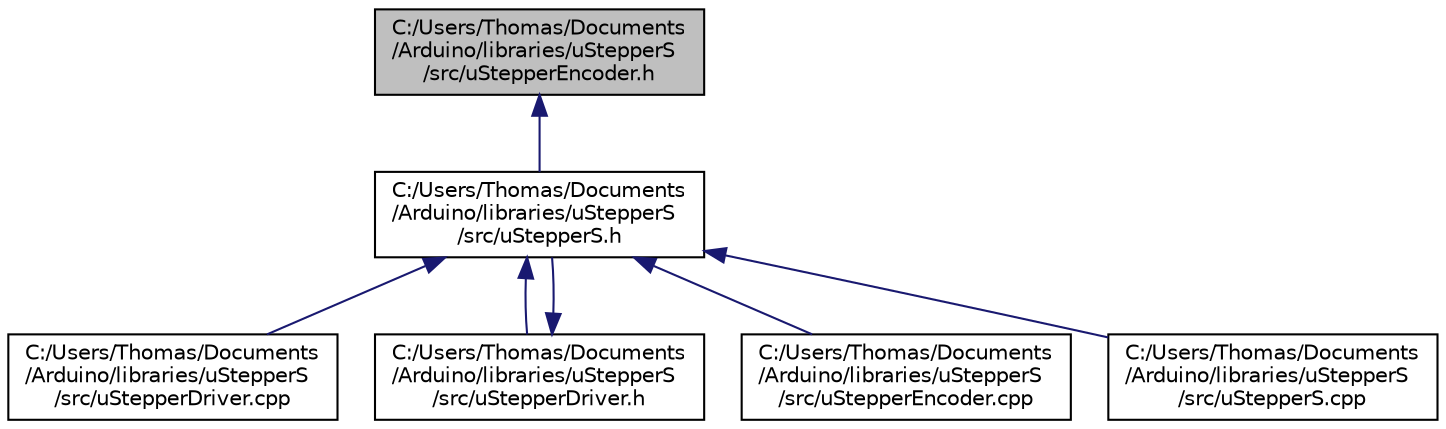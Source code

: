digraph "C:/Users/Thomas/Documents/Arduino/libraries/uStepperS/src/uStepperEncoder.h"
{
 // LATEX_PDF_SIZE
  edge [fontname="Helvetica",fontsize="10",labelfontname="Helvetica",labelfontsize="10"];
  node [fontname="Helvetica",fontsize="10",shape=record];
  Node1 [label="C:/Users/Thomas/Documents\l/Arduino/libraries/uStepperS\l/src/uStepperEncoder.h",height=0.2,width=0.4,color="black", fillcolor="grey75", style="filled", fontcolor="black",tooltip="Function prototypes and definitions for the AEAT8800-Q24 Encoder."];
  Node1 -> Node2 [dir="back",color="midnightblue",fontsize="10",style="solid",fontname="Helvetica"];
  Node2 [label="C:/Users/Thomas/Documents\l/Arduino/libraries/uStepperS\l/src/uStepperS.h",height=0.2,width=0.4,color="black", fillcolor="white", style="filled",URL="$uStepperS_8h.html",tooltip="Function prototypes and definitions for the uStepper S library."];
  Node2 -> Node3 [dir="back",color="midnightblue",fontsize="10",style="solid",fontname="Helvetica"];
  Node3 [label="C:/Users/Thomas/Documents\l/Arduino/libraries/uStepperS\l/src/uStepperDriver.cpp",height=0.2,width=0.4,color="black", fillcolor="white", style="filled",URL="$uStepperDriver_8cpp.html",tooltip="Function implementations for the TMC5130 motor driver."];
  Node2 -> Node4 [dir="back",color="midnightblue",fontsize="10",style="solid",fontname="Helvetica"];
  Node4 [label="C:/Users/Thomas/Documents\l/Arduino/libraries/uStepperS\l/src/uStepperDriver.h",height=0.2,width=0.4,color="black", fillcolor="white", style="filled",URL="$uStepperDriver_8h.html",tooltip="Function prototypes and definitions for the TMC5130 motor driver."];
  Node4 -> Node2 [dir="back",color="midnightblue",fontsize="10",style="solid",fontname="Helvetica"];
  Node2 -> Node5 [dir="back",color="midnightblue",fontsize="10",style="solid",fontname="Helvetica"];
  Node5 [label="C:/Users/Thomas/Documents\l/Arduino/libraries/uStepperS\l/src/uStepperEncoder.cpp",height=0.2,width=0.4,color="black", fillcolor="white", style="filled",URL="$uStepperEncoder_8cpp.html",tooltip="Function implementations for the AEAT8800-Q24 Encoder."];
  Node2 -> Node6 [dir="back",color="midnightblue",fontsize="10",style="solid",fontname="Helvetica"];
  Node6 [label="C:/Users/Thomas/Documents\l/Arduino/libraries/uStepperS\l/src/uStepperS.cpp",height=0.2,width=0.4,color="black", fillcolor="white", style="filled",URL="$uStepperS_8cpp.html",tooltip="Function and class implementation for the uStepper S library."];
}
